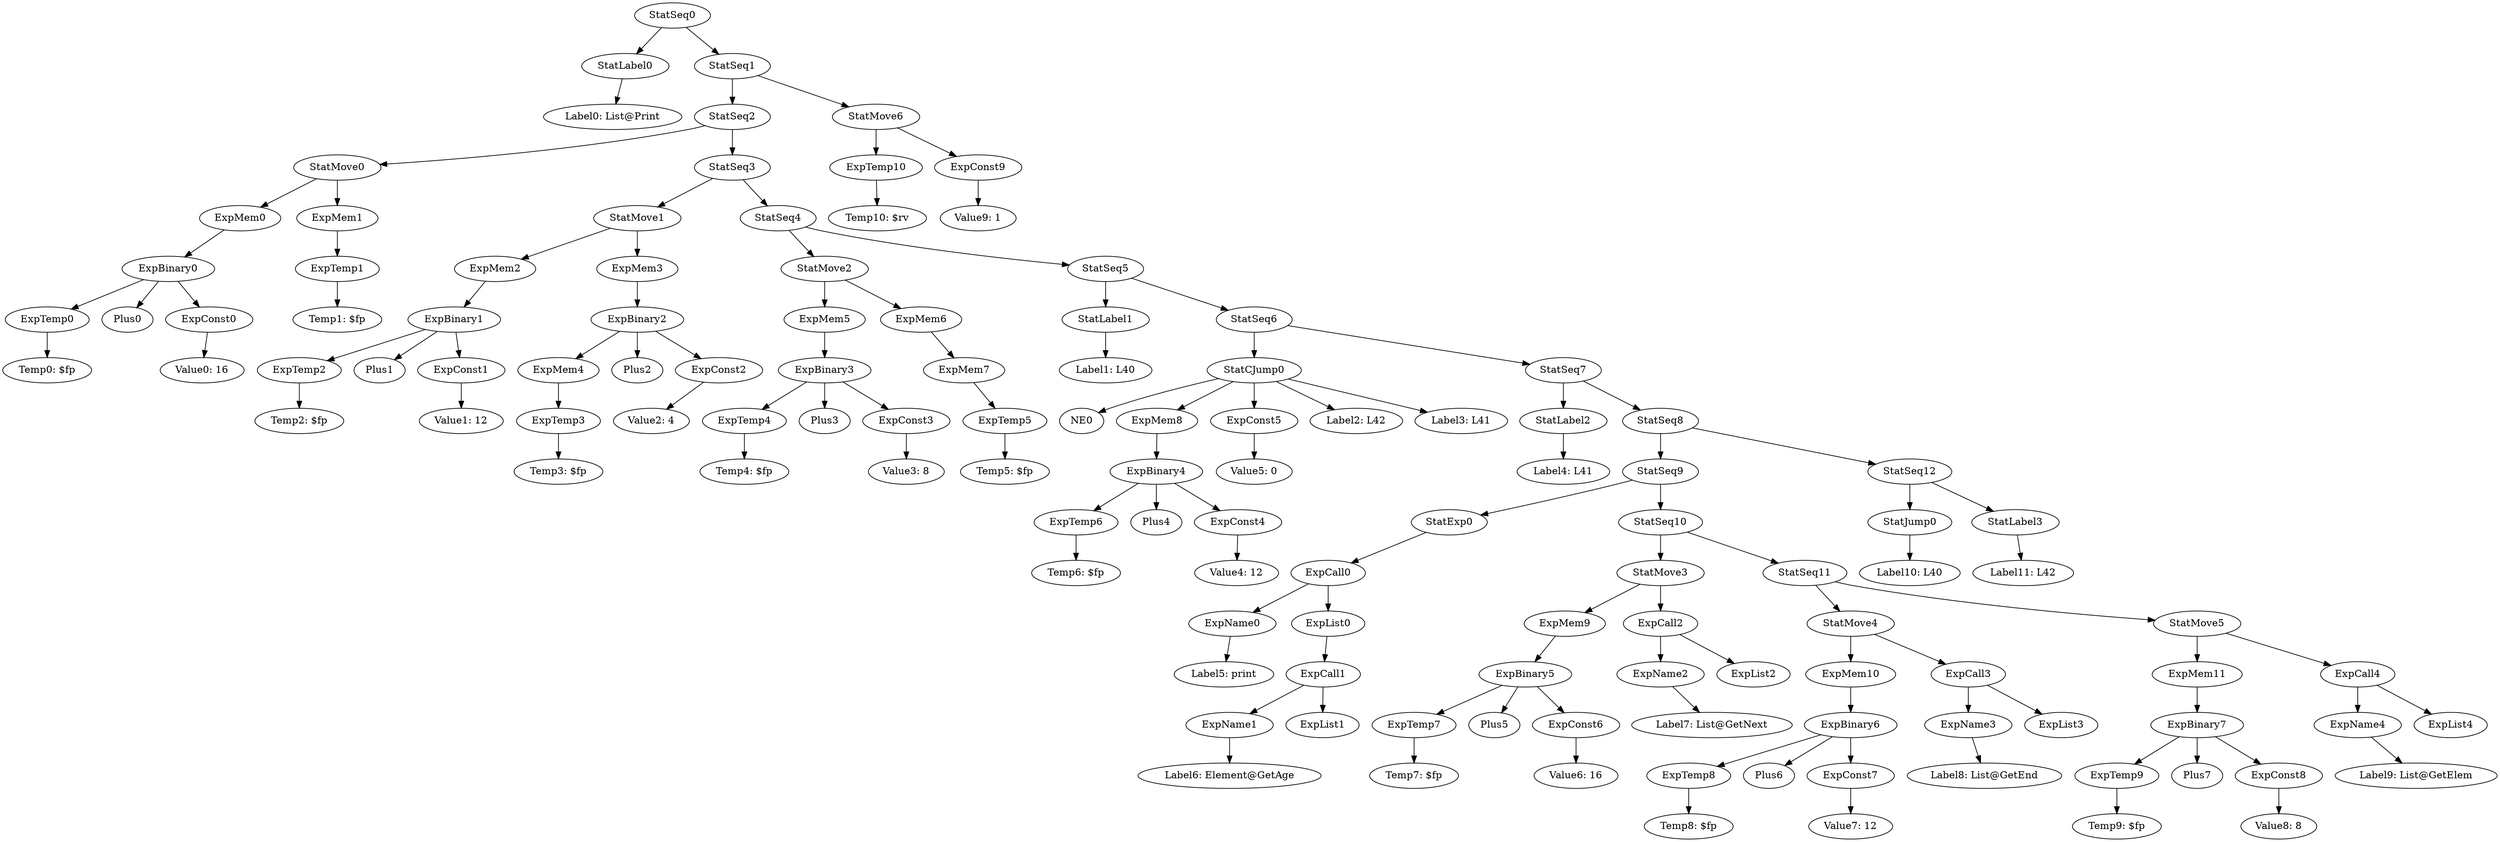digraph {
	ordering = out;
	ExpTemp10 -> "Temp10: $rv";
	StatSeq12 -> StatJump0;
	StatSeq12 -> StatLabel3;
	ExpMem11 -> ExpBinary7;
	ExpTemp9 -> "Temp9: $fp";
	ExpName3 -> "Label8: List@GetEnd";
	StatMove4 -> ExpMem10;
	StatMove4 -> ExpCall3;
	ExpMem10 -> ExpBinary6;
	ExpConst7 -> "Value7: 12";
	ExpBinary6 -> ExpTemp8;
	ExpBinary6 -> Plus6;
	ExpBinary6 -> ExpConst7;
	ExpBinary7 -> ExpTemp9;
	ExpBinary7 -> Plus7;
	ExpBinary7 -> ExpConst8;
	ExpTemp8 -> "Temp8: $fp";
	ExpCall2 -> ExpName2;
	ExpCall2 -> ExpList2;
	StatMove3 -> ExpMem9;
	StatMove3 -> ExpCall2;
	ExpConst9 -> "Value9: 1";
	StatSeq11 -> StatMove4;
	StatSeq11 -> StatMove5;
	ExpBinary5 -> ExpTemp7;
	ExpBinary5 -> Plus5;
	ExpBinary5 -> ExpConst6;
	ExpTemp4 -> "Temp4: $fp";
	StatSeq1 -> StatSeq2;
	StatSeq1 -> StatMove6;
	ExpMem8 -> ExpBinary4;
	ExpName4 -> "Label9: List@GetElem";
	ExpMem4 -> ExpTemp3;
	ExpBinary0 -> ExpTemp0;
	ExpBinary0 -> Plus0;
	ExpBinary0 -> ExpConst0;
	StatMove1 -> ExpMem2;
	StatMove1 -> ExpMem3;
	StatSeq5 -> StatLabel1;
	StatSeq5 -> StatSeq6;
	ExpConst1 -> "Value1: 12";
	ExpTemp2 -> "Temp2: $fp";
	StatMove0 -> ExpMem0;
	StatMove0 -> ExpMem1;
	ExpMem2 -> ExpBinary1;
	StatSeq4 -> StatMove2;
	StatSeq4 -> StatSeq5;
	StatLabel1 -> "Label1: L40";
	StatSeq9 -> StatExp0;
	StatSeq9 -> StatSeq10;
	ExpCall0 -> ExpName0;
	ExpCall0 -> ExpList0;
	ExpTemp7 -> "Temp7: $fp";
	ExpTemp0 -> "Temp0: $fp";
	StatSeq3 -> StatMove1;
	StatSeq3 -> StatSeq4;
	ExpMem7 -> ExpTemp5;
	StatSeq8 -> StatSeq9;
	StatSeq8 -> StatSeq12;
	ExpTemp3 -> "Temp3: $fp";
	StatSeq6 -> StatCJump0;
	StatSeq6 -> StatSeq7;
	StatExp0 -> ExpCall0;
	StatSeq0 -> StatLabel0;
	StatSeq0 -> StatSeq1;
	ExpTemp1 -> "Temp1: $fp";
	ExpTemp5 -> "Temp5: $fp";
	ExpBinary2 -> ExpMem4;
	ExpBinary2 -> Plus2;
	ExpBinary2 -> ExpConst2;
	ExpMem5 -> ExpBinary3;
	StatLabel0 -> "Label0: List@Print";
	ExpName2 -> "Label7: List@GetNext";
	StatSeq7 -> StatLabel2;
	StatSeq7 -> StatSeq8;
	ExpMem3 -> ExpBinary2;
	ExpCall3 -> ExpName3;
	ExpCall3 -> ExpList3;
	ExpBinary1 -> ExpTemp2;
	ExpBinary1 -> Plus1;
	ExpBinary1 -> ExpConst1;
	ExpMem0 -> ExpBinary0;
	ExpCall4 -> ExpName4;
	ExpCall4 -> ExpList4;
	StatLabel2 -> "Label4: L41";
	ExpMem9 -> ExpBinary5;
	ExpConst6 -> "Value6: 16";
	ExpMem1 -> ExpTemp1;
	StatSeq2 -> StatMove0;
	StatSeq2 -> StatSeq3;
	ExpConst2 -> "Value2: 4";
	ExpBinary3 -> ExpTemp4;
	ExpBinary3 -> Plus3;
	ExpBinary3 -> ExpConst3;
	StatMove5 -> ExpMem11;
	StatMove5 -> ExpCall4;
	ExpConst5 -> "Value5: 0";
	ExpConst3 -> "Value3: 8";
	StatMove2 -> ExpMem5;
	StatMove2 -> ExpMem6;
	ExpMem6 -> ExpMem7;
	StatMove6 -> ExpTemp10;
	StatMove6 -> ExpConst9;
	ExpTemp6 -> "Temp6: $fp";
	ExpConst0 -> "Value0: 16";
	ExpBinary4 -> ExpTemp6;
	ExpBinary4 -> Plus4;
	ExpBinary4 -> ExpConst4;
	StatLabel3 -> "Label11: L42";
	ExpConst8 -> "Value8: 8";
	ExpConst4 -> "Value4: 12";
	ExpName0 -> "Label5: print";
	StatSeq10 -> StatMove3;
	StatSeq10 -> StatSeq11;
	ExpName1 -> "Label6: Element@GetAge";
	StatJump0 -> "Label10: L40";
	ExpCall1 -> ExpName1;
	ExpCall1 -> ExpList1;
	StatCJump0 -> NE0;
	StatCJump0 -> ExpMem8;
	StatCJump0 -> ExpConst5;
	StatCJump0 -> "Label2: L42";
	StatCJump0 -> "Label3: L41";
	ExpList0 -> ExpCall1;
}

